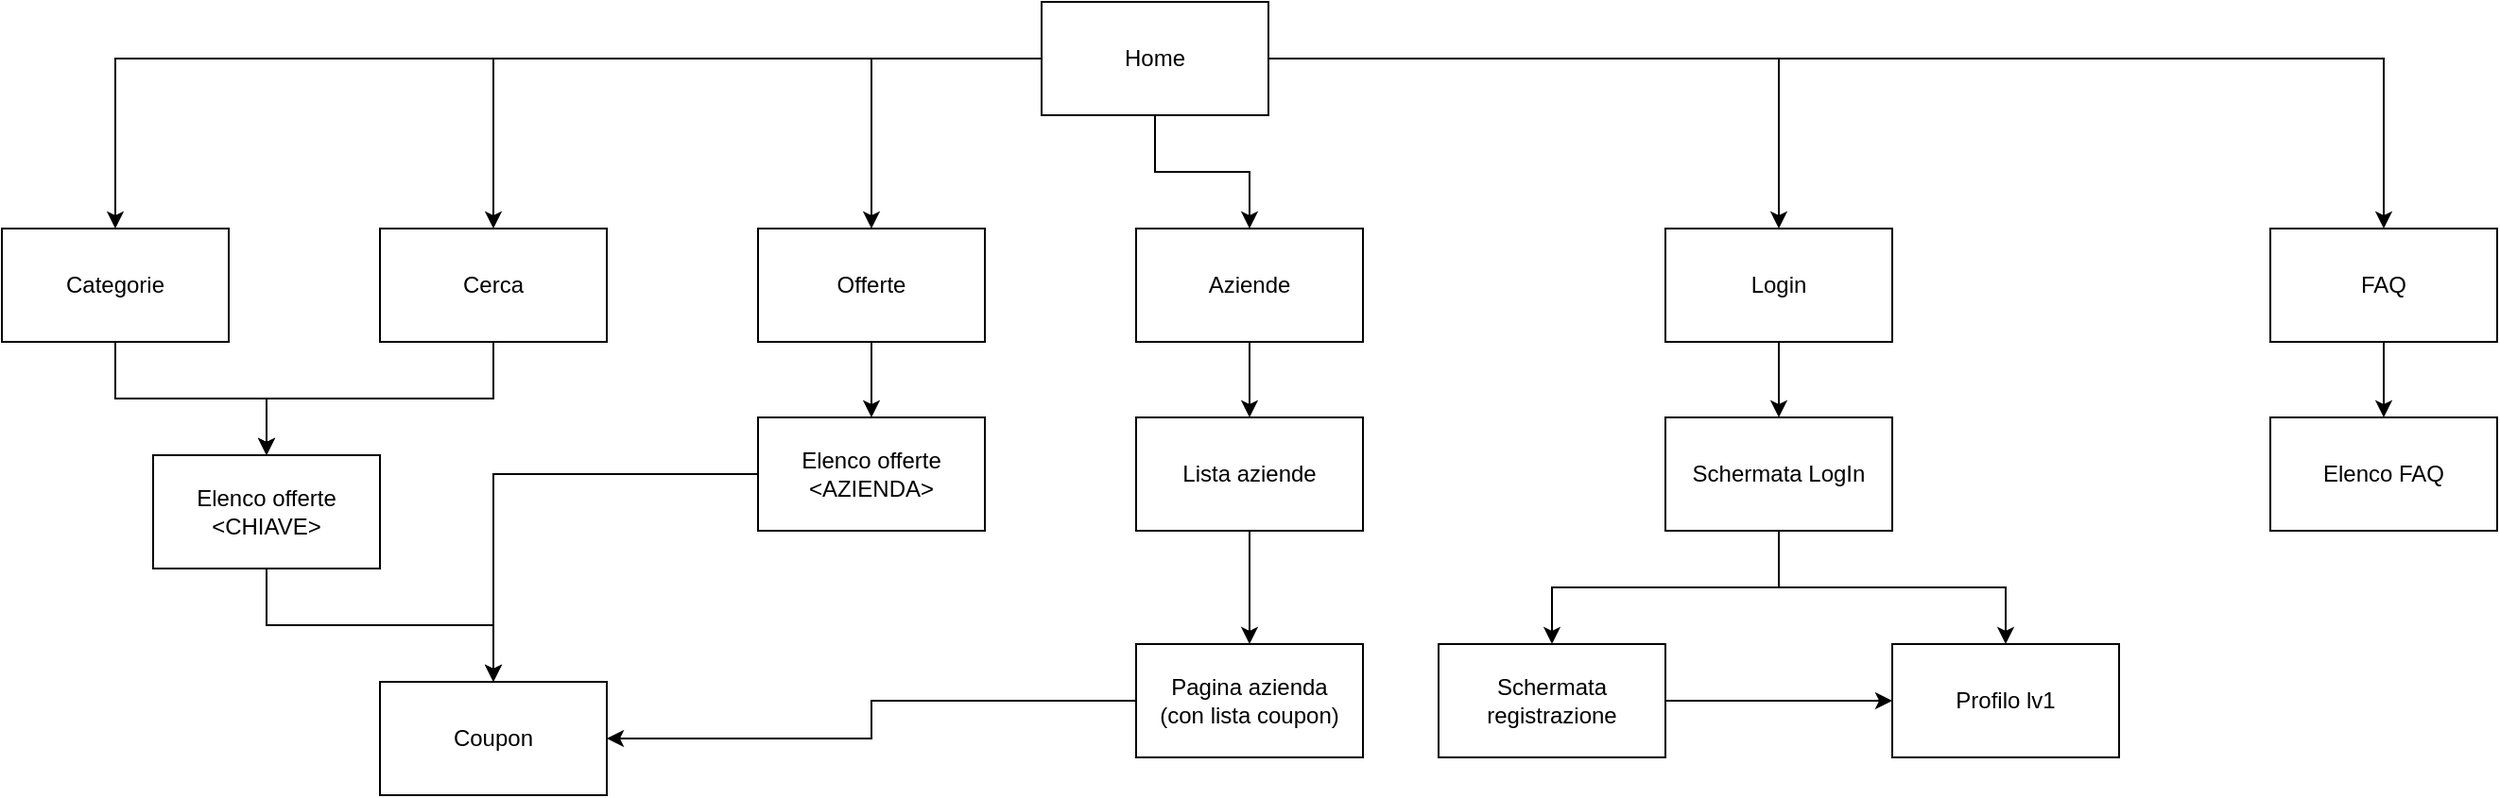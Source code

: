 <mxfile version="21.2.1" type="device">
  <diagram name="Page-1" id="c4S2D4guLHL56aYuTjdg">
    <mxGraphModel dx="1434" dy="821" grid="1" gridSize="10" guides="1" tooltips="1" connect="1" arrows="1" fold="1" page="1" pageScale="1" pageWidth="827" pageHeight="1169" math="0" shadow="0">
      <root>
        <mxCell id="0" />
        <mxCell id="1" parent="0" />
        <mxCell id="8zPGC6kLLm4aPPDFNiIK-1" value="&lt;div&gt;Home&lt;/div&gt;" style="rounded=0;whiteSpace=wrap;html=1;" vertex="1" parent="1">
          <mxGeometry x="740" y="120" width="120" height="60" as="geometry" />
        </mxCell>
        <mxCell id="8zPGC6kLLm4aPPDFNiIK-2" value="&lt;div&gt;Categorie&lt;/div&gt;" style="rounded=0;whiteSpace=wrap;html=1;" vertex="1" parent="1">
          <mxGeometry x="190" y="240" width="120" height="60" as="geometry" />
        </mxCell>
        <mxCell id="8zPGC6kLLm4aPPDFNiIK-3" value="Cerca" style="rounded=0;whiteSpace=wrap;html=1;" vertex="1" parent="1">
          <mxGeometry x="390" y="240" width="120" height="60" as="geometry" />
        </mxCell>
        <mxCell id="8zPGC6kLLm4aPPDFNiIK-4" value="Offerte" style="rounded=0;whiteSpace=wrap;html=1;" vertex="1" parent="1">
          <mxGeometry x="590" y="240" width="120" height="60" as="geometry" />
        </mxCell>
        <mxCell id="8zPGC6kLLm4aPPDFNiIK-5" value="Aziende" style="rounded=0;whiteSpace=wrap;html=1;" vertex="1" parent="1">
          <mxGeometry x="790" y="240" width="120" height="60" as="geometry" />
        </mxCell>
        <mxCell id="8zPGC6kLLm4aPPDFNiIK-6" value="Login" style="rounded=0;whiteSpace=wrap;html=1;" vertex="1" parent="1">
          <mxGeometry x="1070" y="240" width="120" height="60" as="geometry" />
        </mxCell>
        <mxCell id="8zPGC6kLLm4aPPDFNiIK-7" value="FAQ" style="rounded=0;whiteSpace=wrap;html=1;" vertex="1" parent="1">
          <mxGeometry x="1390" y="240" width="120" height="60" as="geometry" />
        </mxCell>
        <mxCell id="8zPGC6kLLm4aPPDFNiIK-8" value="" style="endArrow=classic;html=1;rounded=0;movable=1;resizable=1;rotatable=1;deletable=1;editable=1;locked=0;connectable=1;edgeStyle=orthogonalEdgeStyle;" edge="1" parent="1" source="8zPGC6kLLm4aPPDFNiIK-1" target="8zPGC6kLLm4aPPDFNiIK-2">
          <mxGeometry width="50" height="50" relative="1" as="geometry">
            <mxPoint x="590" y="530" as="sourcePoint" />
            <mxPoint x="640" y="480" as="targetPoint" />
          </mxGeometry>
        </mxCell>
        <mxCell id="8zPGC6kLLm4aPPDFNiIK-9" value="" style="endArrow=classic;html=1;rounded=0;edgeStyle=orthogonalEdgeStyle;" edge="1" parent="1" source="8zPGC6kLLm4aPPDFNiIK-1" target="8zPGC6kLLm4aPPDFNiIK-3">
          <mxGeometry width="50" height="50" relative="1" as="geometry">
            <mxPoint x="600" y="160" as="sourcePoint" />
            <mxPoint x="260" y="230" as="targetPoint" />
          </mxGeometry>
        </mxCell>
        <mxCell id="8zPGC6kLLm4aPPDFNiIK-10" value="" style="endArrow=classic;html=1;rounded=0;edgeStyle=orthogonalEdgeStyle;" edge="1" parent="1" source="8zPGC6kLLm4aPPDFNiIK-1" target="8zPGC6kLLm4aPPDFNiIK-4">
          <mxGeometry width="50" height="50" relative="1" as="geometry">
            <mxPoint x="610" y="170" as="sourcePoint" />
            <mxPoint x="270" y="240" as="targetPoint" />
          </mxGeometry>
        </mxCell>
        <mxCell id="8zPGC6kLLm4aPPDFNiIK-11" value="" style="endArrow=classic;html=1;rounded=0;edgeStyle=orthogonalEdgeStyle;" edge="1" parent="1" source="8zPGC6kLLm4aPPDFNiIK-1" target="8zPGC6kLLm4aPPDFNiIK-5">
          <mxGeometry width="50" height="50" relative="1" as="geometry">
            <mxPoint x="636" y="190" as="sourcePoint" />
            <mxPoint x="604" y="230" as="targetPoint" />
          </mxGeometry>
        </mxCell>
        <mxCell id="8zPGC6kLLm4aPPDFNiIK-12" value="" style="endArrow=classic;html=1;rounded=0;edgeStyle=orthogonalEdgeStyle;" edge="1" parent="1" source="8zPGC6kLLm4aPPDFNiIK-1" target="8zPGC6kLLm4aPPDFNiIK-6">
          <mxGeometry width="50" height="50" relative="1" as="geometry">
            <mxPoint x="600" y="168" as="sourcePoint" />
            <mxPoint x="420" y="230" as="targetPoint" />
          </mxGeometry>
        </mxCell>
        <mxCell id="8zPGC6kLLm4aPPDFNiIK-13" value="" style="endArrow=classic;html=1;rounded=0;edgeStyle=orthogonalEdgeStyle;" edge="1" parent="1" source="8zPGC6kLLm4aPPDFNiIK-1" target="8zPGC6kLLm4aPPDFNiIK-7">
          <mxGeometry width="50" height="50" relative="1" as="geometry">
            <mxPoint x="600" y="160" as="sourcePoint" />
            <mxPoint x="260" y="230" as="targetPoint" />
          </mxGeometry>
        </mxCell>
        <mxCell id="8zPGC6kLLm4aPPDFNiIK-14" value="&lt;div&gt;Elenco offerte&lt;/div&gt;&lt;div&gt;&amp;lt;AZIENDA&amp;gt;&lt;/div&gt;" style="rounded=0;whiteSpace=wrap;html=1;" vertex="1" parent="1">
          <mxGeometry x="590" y="340" width="120" height="60" as="geometry" />
        </mxCell>
        <mxCell id="8zPGC6kLLm4aPPDFNiIK-15" value="&lt;div&gt;Elenco offerte&lt;/div&gt;&lt;div&gt;&amp;lt;CHIAVE&amp;gt;&lt;/div&gt;" style="rounded=0;whiteSpace=wrap;html=1;" vertex="1" parent="1">
          <mxGeometry x="270" y="360" width="120" height="60" as="geometry" />
        </mxCell>
        <mxCell id="8zPGC6kLLm4aPPDFNiIK-16" value="Lista aziende" style="rounded=0;whiteSpace=wrap;html=1;" vertex="1" parent="1">
          <mxGeometry x="790" y="340" width="120" height="60" as="geometry" />
        </mxCell>
        <mxCell id="8zPGC6kLLm4aPPDFNiIK-17" value="&lt;div&gt;Pagina azienda&lt;/div&gt;&lt;div&gt;(con lista coupon)&lt;br&gt;&lt;/div&gt;" style="rounded=0;whiteSpace=wrap;html=1;" vertex="1" parent="1">
          <mxGeometry x="790" y="460" width="120" height="60" as="geometry" />
        </mxCell>
        <mxCell id="8zPGC6kLLm4aPPDFNiIK-18" value="&lt;div&gt;Coupon&lt;/div&gt;" style="rounded=0;whiteSpace=wrap;html=1;" vertex="1" parent="1">
          <mxGeometry x="390" y="480" width="120" height="60" as="geometry" />
        </mxCell>
        <mxCell id="8zPGC6kLLm4aPPDFNiIK-19" value="&lt;div&gt;Schermata LogIn&lt;/div&gt;" style="rounded=0;whiteSpace=wrap;html=1;" vertex="1" parent="1">
          <mxGeometry x="1070" y="340" width="120" height="60" as="geometry" />
        </mxCell>
        <mxCell id="8zPGC6kLLm4aPPDFNiIK-20" value="&lt;div&gt;Elenco FAQ&lt;/div&gt;" style="rounded=0;whiteSpace=wrap;html=1;" vertex="1" parent="1">
          <mxGeometry x="1390" y="340" width="120" height="60" as="geometry" />
        </mxCell>
        <mxCell id="8zPGC6kLLm4aPPDFNiIK-21" value="" style="endArrow=classic;html=1;rounded=0;edgeStyle=orthogonalEdgeStyle;" edge="1" parent="1" source="8zPGC6kLLm4aPPDFNiIK-2" target="8zPGC6kLLm4aPPDFNiIK-15">
          <mxGeometry width="50" height="50" relative="1" as="geometry">
            <mxPoint x="760" y="430" as="sourcePoint" />
            <mxPoint x="810" y="380" as="targetPoint" />
          </mxGeometry>
        </mxCell>
        <mxCell id="8zPGC6kLLm4aPPDFNiIK-22" value="" style="endArrow=classic;html=1;rounded=0;edgeStyle=orthogonalEdgeStyle;" edge="1" parent="1" source="8zPGC6kLLm4aPPDFNiIK-3" target="8zPGC6kLLm4aPPDFNiIK-15">
          <mxGeometry width="50" height="50" relative="1" as="geometry">
            <mxPoint x="260" y="310" as="sourcePoint" />
            <mxPoint x="340" y="370" as="targetPoint" />
          </mxGeometry>
        </mxCell>
        <mxCell id="8zPGC6kLLm4aPPDFNiIK-23" value="" style="endArrow=classic;html=1;rounded=0;edgeStyle=orthogonalEdgeStyle;" edge="1" parent="1" source="8zPGC6kLLm4aPPDFNiIK-15" target="8zPGC6kLLm4aPPDFNiIK-18">
          <mxGeometry width="50" height="50" relative="1" as="geometry">
            <mxPoint x="760" y="430" as="sourcePoint" />
            <mxPoint x="810" y="380" as="targetPoint" />
          </mxGeometry>
        </mxCell>
        <mxCell id="8zPGC6kLLm4aPPDFNiIK-24" value="" style="endArrow=classic;html=1;rounded=0;edgeStyle=orthogonalEdgeStyle;" edge="1" parent="1" source="8zPGC6kLLm4aPPDFNiIK-7" target="8zPGC6kLLm4aPPDFNiIK-20">
          <mxGeometry width="50" height="50" relative="1" as="geometry">
            <mxPoint x="960" y="430" as="sourcePoint" />
            <mxPoint x="1010" y="380" as="targetPoint" />
          </mxGeometry>
        </mxCell>
        <mxCell id="8zPGC6kLLm4aPPDFNiIK-25" value="" style="endArrow=classic;html=1;rounded=0;edgeStyle=orthogonalEdgeStyle;" edge="1" parent="1" source="8zPGC6kLLm4aPPDFNiIK-6" target="8zPGC6kLLm4aPPDFNiIK-19">
          <mxGeometry width="50" height="50" relative="1" as="geometry">
            <mxPoint x="840" y="500" as="sourcePoint" />
            <mxPoint x="890" y="450" as="targetPoint" />
          </mxGeometry>
        </mxCell>
        <mxCell id="8zPGC6kLLm4aPPDFNiIK-26" value="&lt;div&gt;Profilo lv1&lt;/div&gt;" style="rounded=0;whiteSpace=wrap;html=1;" vertex="1" parent="1">
          <mxGeometry x="1190" y="460" width="120" height="60" as="geometry" />
        </mxCell>
        <mxCell id="8zPGC6kLLm4aPPDFNiIK-27" value="Schermata registrazione" style="rounded=0;whiteSpace=wrap;html=1;" vertex="1" parent="1">
          <mxGeometry x="950" y="460" width="120" height="60" as="geometry" />
        </mxCell>
        <mxCell id="8zPGC6kLLm4aPPDFNiIK-28" value="" style="endArrow=classic;html=1;rounded=0;edgeStyle=orthogonalEdgeStyle;" edge="1" parent="1" source="8zPGC6kLLm4aPPDFNiIK-19" target="8zPGC6kLLm4aPPDFNiIK-26">
          <mxGeometry width="50" height="50" relative="1" as="geometry">
            <mxPoint x="810" y="450" as="sourcePoint" />
            <mxPoint x="760" y="500" as="targetPoint" />
          </mxGeometry>
        </mxCell>
        <mxCell id="8zPGC6kLLm4aPPDFNiIK-29" value="" style="endArrow=classic;html=1;rounded=0;edgeStyle=orthogonalEdgeStyle;" edge="1" parent="1" source="8zPGC6kLLm4aPPDFNiIK-19" target="8zPGC6kLLm4aPPDFNiIK-27">
          <mxGeometry width="50" height="50" relative="1" as="geometry">
            <mxPoint x="1140" y="410" as="sourcePoint" />
            <mxPoint x="1260" y="470" as="targetPoint" />
          </mxGeometry>
        </mxCell>
        <mxCell id="8zPGC6kLLm4aPPDFNiIK-30" value="" style="endArrow=classic;html=1;rounded=0;" edge="1" parent="1" source="8zPGC6kLLm4aPPDFNiIK-27" target="8zPGC6kLLm4aPPDFNiIK-26">
          <mxGeometry width="50" height="50" relative="1" as="geometry">
            <mxPoint x="760" y="500" as="sourcePoint" />
            <mxPoint x="810" y="450" as="targetPoint" />
          </mxGeometry>
        </mxCell>
        <mxCell id="8zPGC6kLLm4aPPDFNiIK-31" value="" style="endArrow=classic;html=1;rounded=0;" edge="1" parent="1" source="8zPGC6kLLm4aPPDFNiIK-4" target="8zPGC6kLLm4aPPDFNiIK-14">
          <mxGeometry width="50" height="50" relative="1" as="geometry">
            <mxPoint x="760" y="500" as="sourcePoint" />
            <mxPoint x="810" y="450" as="targetPoint" />
          </mxGeometry>
        </mxCell>
        <mxCell id="8zPGC6kLLm4aPPDFNiIK-32" value="" style="endArrow=classic;html=1;rounded=0;edgeStyle=orthogonalEdgeStyle;" edge="1" parent="1" source="8zPGC6kLLm4aPPDFNiIK-14" target="8zPGC6kLLm4aPPDFNiIK-18">
          <mxGeometry width="50" height="50" relative="1" as="geometry">
            <mxPoint x="760" y="500" as="sourcePoint" />
            <mxPoint x="810" y="450" as="targetPoint" />
          </mxGeometry>
        </mxCell>
        <mxCell id="8zPGC6kLLm4aPPDFNiIK-33" value="" style="endArrow=classic;html=1;rounded=0;" edge="1" parent="1" source="8zPGC6kLLm4aPPDFNiIK-5" target="8zPGC6kLLm4aPPDFNiIK-16">
          <mxGeometry width="50" height="50" relative="1" as="geometry">
            <mxPoint x="760" y="500" as="sourcePoint" />
            <mxPoint x="810" y="450" as="targetPoint" />
          </mxGeometry>
        </mxCell>
        <mxCell id="8zPGC6kLLm4aPPDFNiIK-34" value="" style="endArrow=classic;html=1;rounded=0;" edge="1" parent="1" source="8zPGC6kLLm4aPPDFNiIK-16" target="8zPGC6kLLm4aPPDFNiIK-17">
          <mxGeometry width="50" height="50" relative="1" as="geometry">
            <mxPoint x="760" y="500" as="sourcePoint" />
            <mxPoint x="810" y="450" as="targetPoint" />
          </mxGeometry>
        </mxCell>
        <mxCell id="8zPGC6kLLm4aPPDFNiIK-35" value="" style="endArrow=classic;html=1;rounded=0;edgeStyle=orthogonalEdgeStyle;" edge="1" parent="1" source="8zPGC6kLLm4aPPDFNiIK-17" target="8zPGC6kLLm4aPPDFNiIK-18">
          <mxGeometry width="50" height="50" relative="1" as="geometry">
            <mxPoint x="760" y="500" as="sourcePoint" />
            <mxPoint x="810" y="450" as="targetPoint" />
          </mxGeometry>
        </mxCell>
      </root>
    </mxGraphModel>
  </diagram>
</mxfile>
